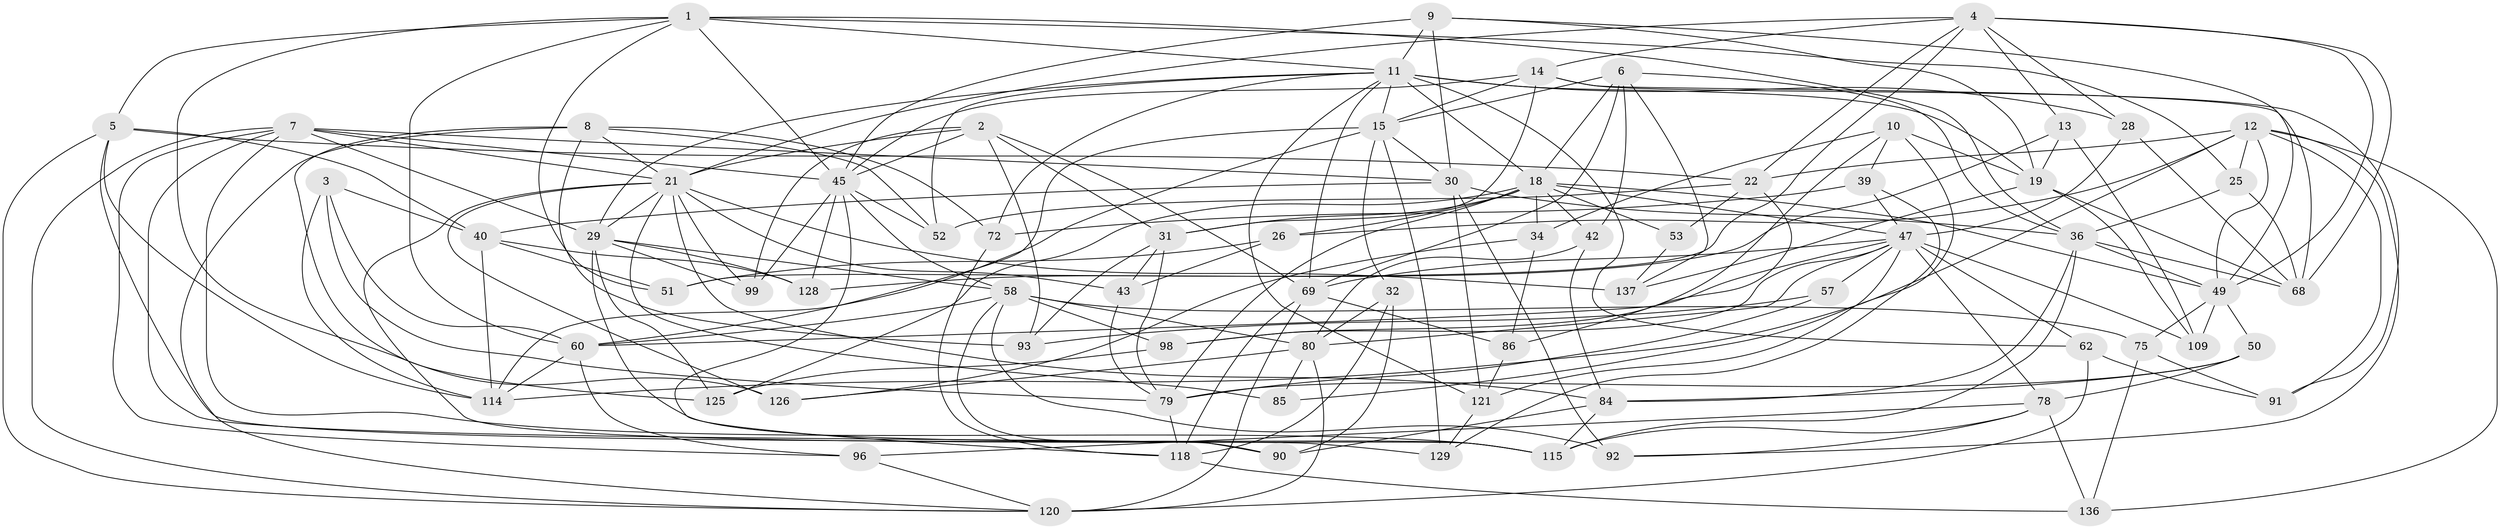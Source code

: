 // original degree distribution, {4: 1.0}
// Generated by graph-tools (version 1.1) at 2025/16/03/09/25 04:16:43]
// undirected, 72 vertices, 205 edges
graph export_dot {
graph [start="1"]
  node [color=gray90,style=filled];
  1 [super="+46+111+113"];
  2 [super="+55"];
  3;
  4 [super="+67"];
  5 [super="+65"];
  6 [super="+66"];
  7 [super="+23"];
  8 [super="+16"];
  9 [super="+35"];
  10 [super="+82"];
  11 [super="+38+17"];
  12 [super="+56"];
  13;
  14 [super="+59"];
  15 [super="+20"];
  18 [super="+97+100+33"];
  19 [super="+54+119"];
  21 [super="+81+27"];
  22 [super="+24"];
  25;
  26;
  28;
  29 [super="+104"];
  30 [super="+41+142"];
  31 [super="+107"];
  32;
  34;
  36 [super="+89+71"];
  39;
  40 [super="+48"];
  42;
  43;
  45 [super="+138+64+74"];
  47 [super="+70+95+63"];
  49 [super="+73"];
  50;
  51;
  52;
  53;
  57;
  58 [super="+77+61"];
  60 [super="+108+131"];
  62;
  68 [super="+133"];
  69 [super="+83+76"];
  72;
  75;
  78 [super="+122"];
  79 [super="+94+103"];
  80 [super="+130+112"];
  84 [super="+116"];
  85;
  86;
  90;
  91;
  92;
  93;
  96;
  98;
  99;
  109;
  114 [super="+139"];
  115 [super="+124"];
  118 [super="+127"];
  120 [super="+143+132"];
  121 [super="+134"];
  125;
  126;
  128;
  129;
  136;
  137;
  1 -- 126;
  1 -- 45;
  1 -- 11;
  1 -- 25;
  1 -- 51;
  1 -- 60;
  1 -- 36;
  1 -- 5;
  2 -- 45;
  2 -- 99;
  2 -- 93;
  2 -- 31;
  2 -- 69;
  2 -- 21;
  3 -- 114;
  3 -- 40;
  3 -- 79;
  3 -- 60;
  4 -- 68;
  4 -- 13;
  4 -- 51;
  4 -- 49;
  4 -- 21;
  4 -- 22;
  4 -- 28;
  4 -- 14;
  5 -- 129;
  5 -- 120;
  5 -- 114;
  5 -- 22;
  5 -- 40;
  6 -- 18;
  6 -- 42;
  6 -- 137;
  6 -- 36;
  6 -- 15;
  6 -- 69;
  7 -- 96;
  7 -- 29;
  7 -- 120;
  7 -- 115;
  7 -- 21;
  7 -- 90;
  7 -- 45;
  7 -- 30;
  8 -- 72;
  8 -- 52;
  8 -- 93;
  8 -- 125;
  8 -- 21;
  8 -- 120;
  9 -- 11 [weight=2];
  9 -- 45;
  9 -- 49;
  9 -- 19;
  9 -- 30;
  10 -- 85 [weight=2];
  10 -- 98;
  10 -- 34;
  10 -- 39;
  10 -- 19;
  11 -- 69;
  11 -- 72;
  11 -- 28;
  11 -- 29;
  11 -- 19 [weight=2];
  11 -- 52;
  11 -- 121;
  11 -- 62;
  11 -- 18;
  11 -- 15;
  12 -- 92;
  12 -- 91;
  12 -- 114;
  12 -- 49;
  12 -- 22;
  12 -- 136;
  12 -- 25;
  12 -- 26;
  13 -- 109;
  13 -- 128;
  13 -- 19;
  14 -- 91;
  14 -- 45;
  14 -- 15;
  14 -- 68;
  14 -- 31;
  15 -- 114;
  15 -- 32;
  15 -- 129;
  15 -- 60;
  15 -- 30;
  18 -- 42;
  18 -- 125;
  18 -- 79;
  18 -- 34;
  18 -- 53 [weight=2];
  18 -- 47;
  18 -- 49;
  18 -- 26;
  18 -- 31;
  19 -- 109;
  19 -- 68;
  19 -- 137;
  21 -- 99;
  21 -- 126;
  21 -- 137;
  21 -- 43;
  21 -- 115;
  21 -- 84;
  21 -- 85;
  21 -- 29;
  22 -- 52;
  22 -- 86;
  22 -- 53;
  25 -- 68;
  25 -- 36;
  26 -- 51;
  26 -- 43;
  28 -- 68;
  28 -- 47;
  29 -- 128;
  29 -- 58;
  29 -- 99;
  29 -- 125;
  29 -- 115;
  30 -- 92;
  30 -- 40;
  30 -- 121 [weight=2];
  30 -- 36;
  31 -- 43;
  31 -- 93;
  31 -- 79;
  32 -- 90;
  32 -- 118;
  32 -- 80;
  34 -- 126;
  34 -- 86;
  36 -- 115;
  36 -- 49;
  36 -- 68;
  36 -- 84;
  39 -- 129;
  39 -- 72;
  39 -- 47;
  40 -- 128;
  40 -- 51;
  40 -- 114;
  42 -- 80;
  42 -- 84;
  43 -- 79;
  45 -- 99;
  45 -- 118;
  45 -- 58;
  45 -- 128;
  45 -- 52;
  47 -- 80;
  47 -- 109;
  47 -- 60 [weight=2];
  47 -- 78;
  47 -- 69 [weight=2];
  47 -- 121;
  47 -- 98;
  47 -- 57;
  47 -- 62;
  49 -- 50;
  49 -- 75;
  49 -- 109;
  50 -- 79;
  50 -- 78;
  50 -- 84;
  53 -- 137;
  57 -- 93;
  57 -- 79 [weight=2];
  58 -- 92;
  58 -- 90;
  58 -- 60;
  58 -- 98;
  58 -- 80;
  58 -- 75;
  60 -- 96;
  60 -- 114;
  62 -- 91;
  62 -- 120;
  69 -- 118;
  69 -- 120;
  69 -- 86;
  72 -- 118;
  75 -- 91;
  75 -- 136;
  78 -- 115;
  78 -- 96;
  78 -- 136;
  78 -- 92;
  79 -- 118;
  80 -- 85;
  80 -- 120 [weight=2];
  80 -- 126;
  84 -- 90;
  84 -- 115;
  86 -- 121;
  96 -- 120;
  98 -- 125;
  118 -- 136;
  121 -- 129;
}
